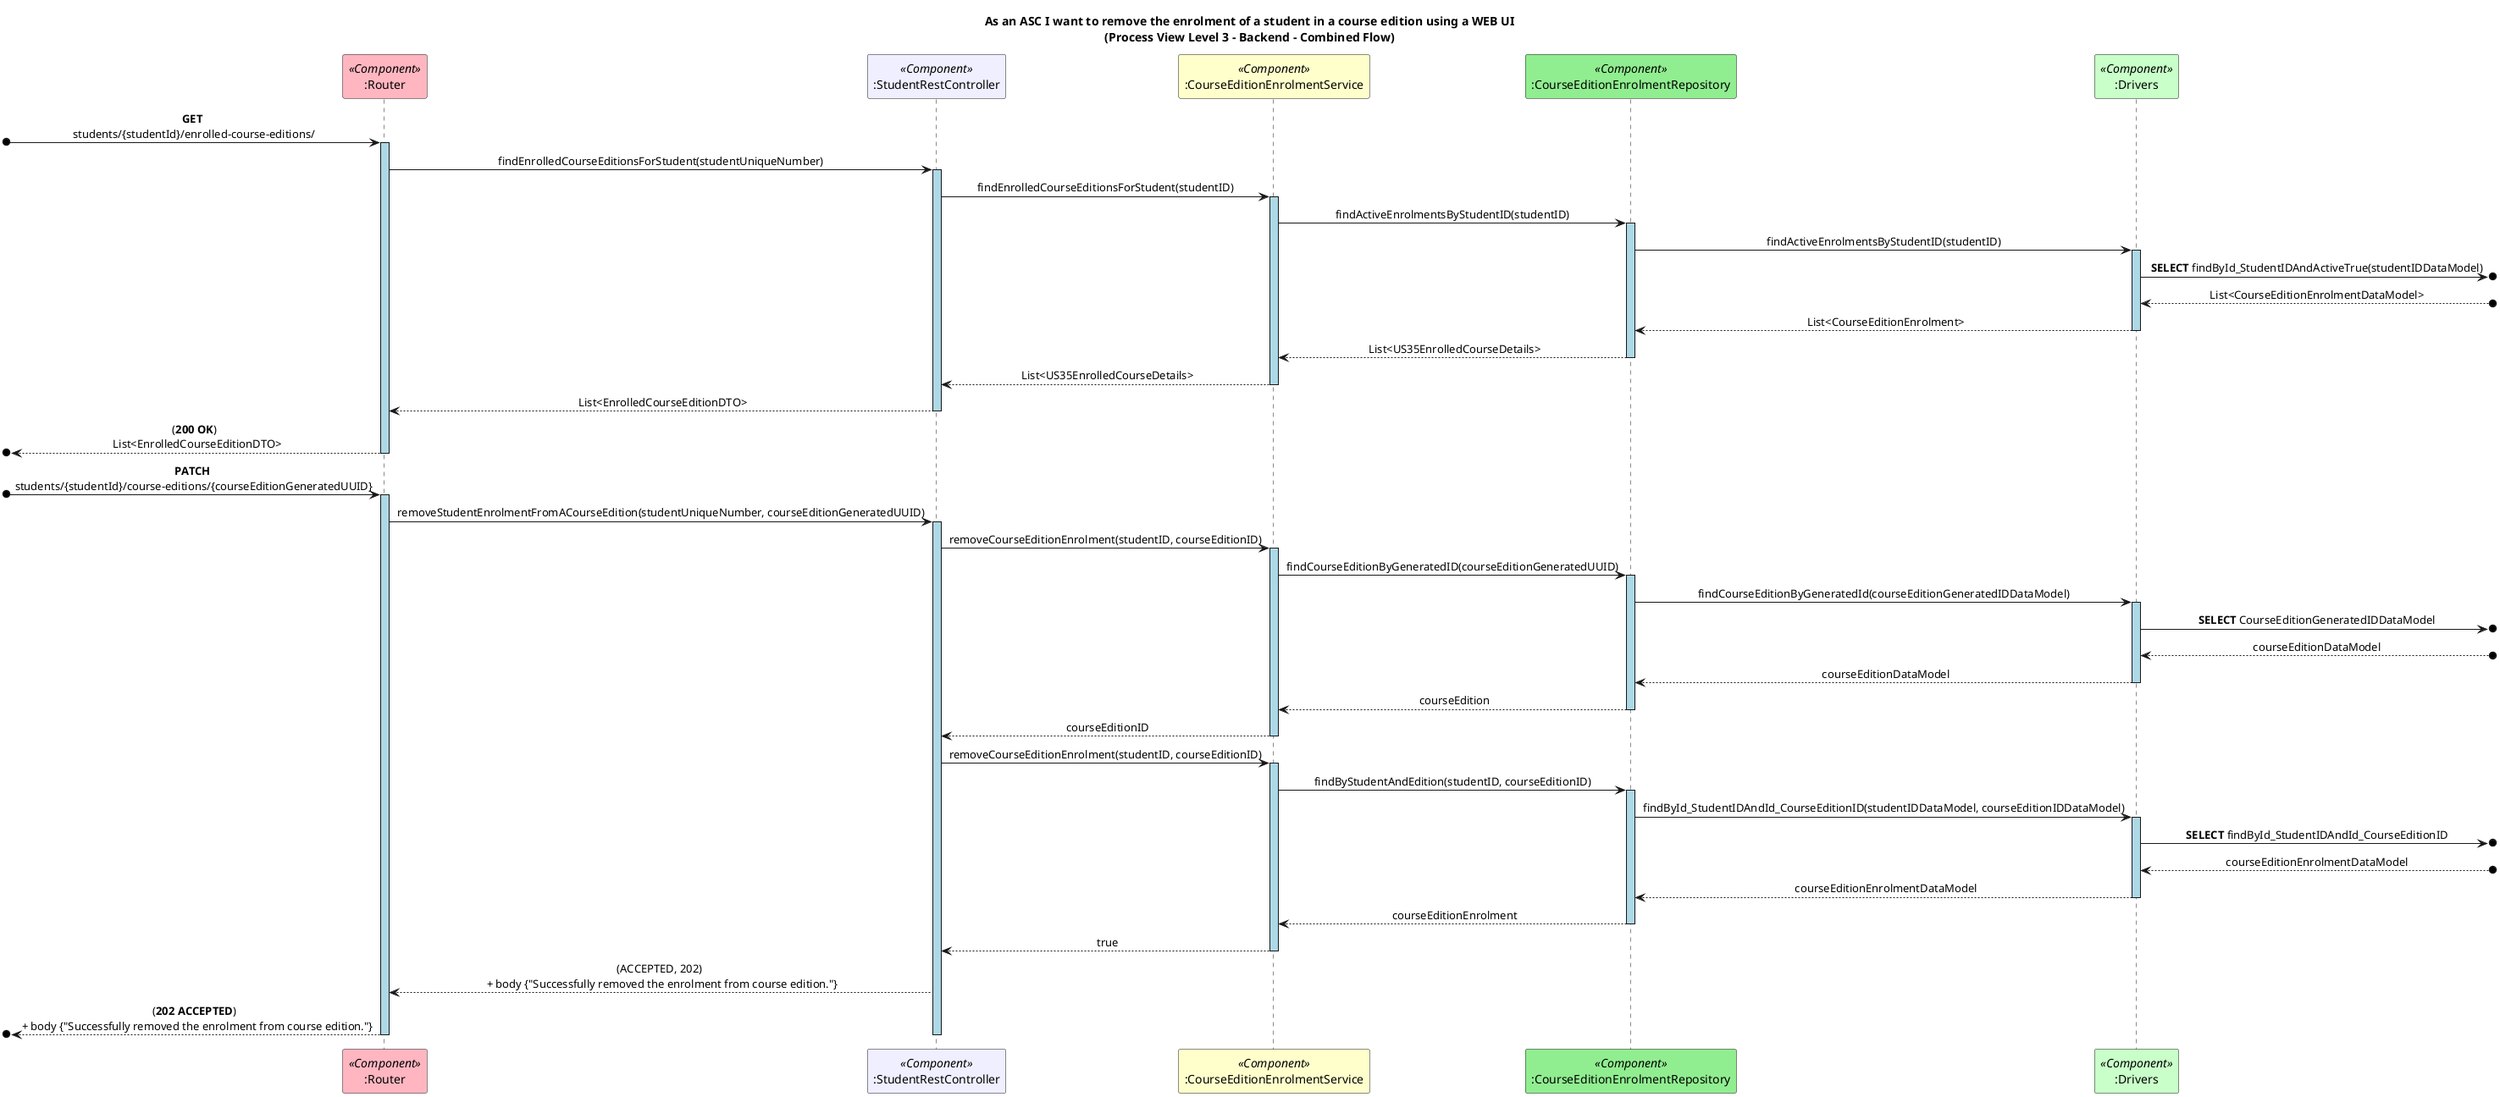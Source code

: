 @startuml
title As an ASC I want to remove the enrolment of a student in a course edition using a WEB UI\n(Process View Level 3 - Backend - Combined Flow)

skinparam sequenceMessageAlign center
skinparam sequenceLifeLineBackgroundColor lightblue

participant ":Router" as Router <<Component>> #lightpink
participant ":StudentRestController" as Controller <<Component>> #motivation
participant ":CourseEditionEnrolmentService" as Service <<Component>> #business
participant ":CourseEditionEnrolmentRepository" as Repository <<Component>> #lightgreen
participant ":Drivers" as Drivers <<Component>> #technology


[o-> Router : **GET** \nstudents/{studentId}/enrolled-course-editions/
activate Router
Router -> Controller : findEnrolledCourseEditionsForStudent(studentUniqueNumber)
activate Controller
Controller -> Service : findEnrolledCourseEditionsForStudent(studentID)
activate Service
Service -> Repository : findActiveEnrolmentsByStudentID(studentID)
activate Repository
Repository -> Drivers ++: findActiveEnrolmentsByStudentID(studentID)
Drivers ->o] : **SELECT** findById_StudentIDAndActiveTrue(studentIDDataModel)
Drivers <--o] : List<CourseEditionEnrolmentDataModel>
Repository <-- Drivers -- : List<CourseEditionEnrolment>
Repository --> Service : List<US35EnrolledCourseDetails>
deactivate Repository
Service --> Controller : List<US35EnrolledCourseDetails>
deactivate Service
Controller --> Router : List<EnrolledCourseEditionDTO>
deactivate Controller
[o<-- Router : (**200 OK**) \n List<EnrolledCourseEditionDTO>
deactivate Router

[o-> Router : **PATCH** \nstudents/{studentId}/course-editions/{courseEditionGeneratedUUID}
activate Router
Router -> Controller : removeStudentEnrolmentFromACourseEdition(studentUniqueNumber, courseEditionGeneratedUUID)
activate Controller
Controller -> Service : removeCourseEditionEnrolment(studentID, courseEditionID)
activate Service
Service -> Repository : findCourseEditionByGeneratedID(courseEditionGeneratedUUID)
activate Repository
Repository -> Drivers ++: findCourseEditionByGeneratedId(courseEditionGeneratedIDDataModel)
Drivers ->o] : **SELECT** CourseEditionGeneratedIDDataModel
Drivers <--o] : courseEditionDataModel
Drivers --> Repository -- : courseEditionDataModel
Repository --> Service -- : courseEdition
deactivate Repository
Service --> Controller -- : courseEditionID

Controller -> Service ++: removeCourseEditionEnrolment(studentID, courseEditionID)
Service -> Repository ++: findByStudentAndEdition(studentID, courseEditionID)
Repository -> Drivers ++: findById_StudentIDAndId_CourseEditionID(studentIDDataModel, courseEditionIDDataModel)
Drivers ->o] : **SELECT** findById_StudentIDAndId_CourseEditionID
Drivers <--o] : courseEditionEnrolmentDataModel
Drivers --> Repository -- : courseEditionEnrolmentDataModel
Repository --> Service -- : courseEditionEnrolment
deactivate Repository
Service --> Controller -- : true
deactivate Service
Controller --> Router : (ACCEPTED, 202) \n + body {"Successfully removed the enrolment from course edition."}
[o<-- Router : (**202 ACCEPTED**) \n + body {"Successfully removed the enrolment from course edition."}
deactivate Controller
deactivate Router

@enduml